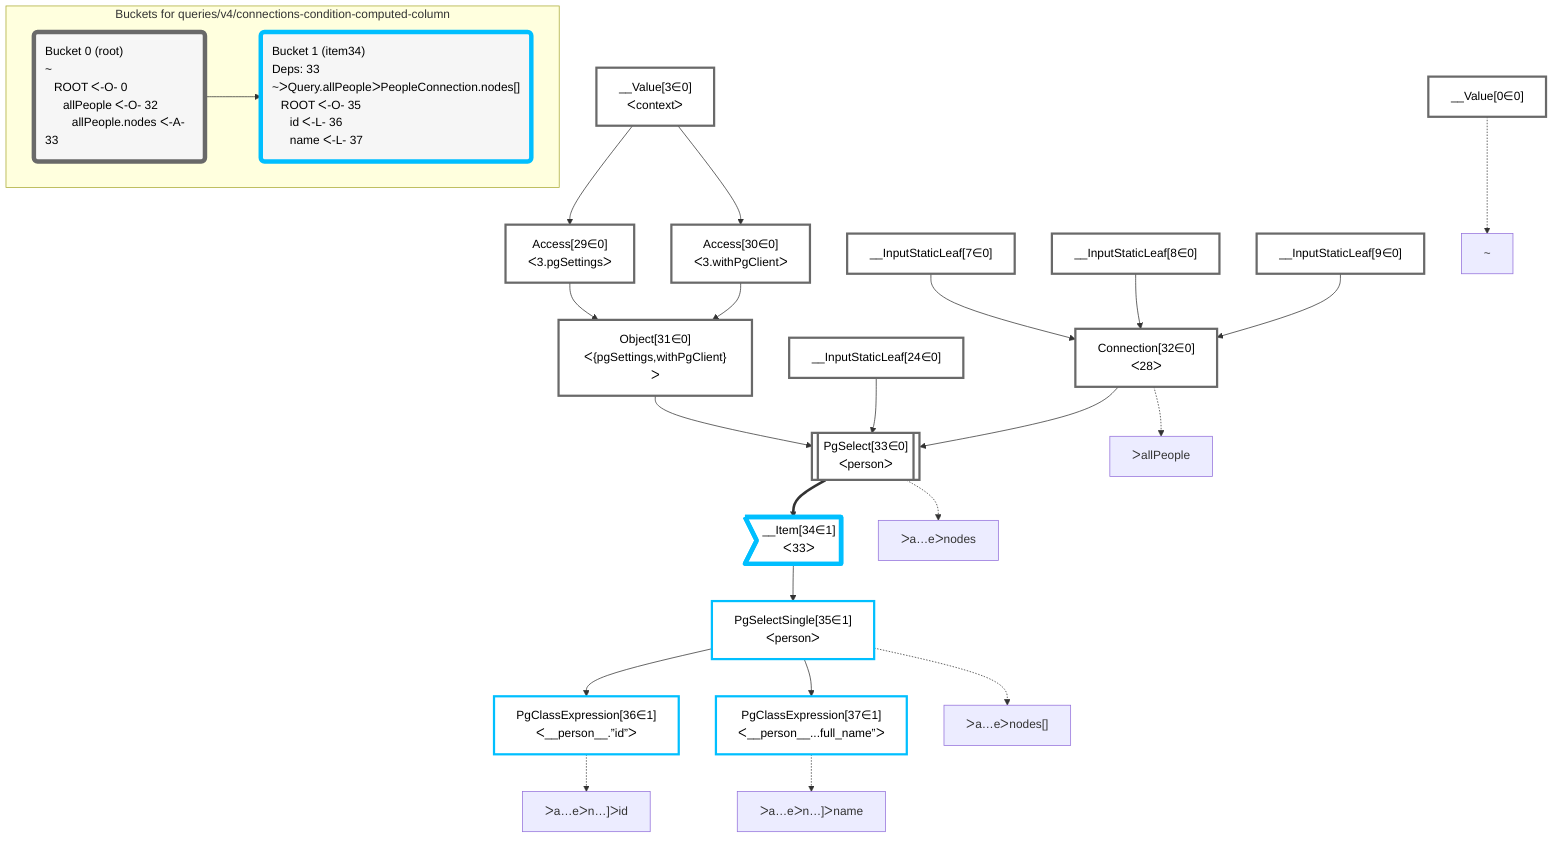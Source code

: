 graph TD
    classDef path fill:#eee,stroke:#000,color:#000
    classDef plan fill:#fff,stroke-width:3px,color:#000
    classDef itemplan fill:#fff,stroke-width:6px,color:#000
    classDef sideeffectplan fill:#f00,stroke-width:6px,color:#000
    classDef bucket fill:#f6f6f6,color:#000,stroke-width:6px,text-align:left


    %% define plans
    __Value0["__Value[0∈0]"]:::plan
    __Value3["__Value[3∈0]<br />ᐸcontextᐳ"]:::plan
    __InputStaticLeaf7["__InputStaticLeaf[7∈0]"]:::plan
    __InputStaticLeaf8["__InputStaticLeaf[8∈0]"]:::plan
    __InputStaticLeaf9["__InputStaticLeaf[9∈0]"]:::plan
    __InputStaticLeaf24["__InputStaticLeaf[24∈0]"]:::plan
    Access29["Access[29∈0]<br />ᐸ3.pgSettingsᐳ"]:::plan
    Access30["Access[30∈0]<br />ᐸ3.withPgClientᐳ"]:::plan
    Object31["Object[31∈0]<br />ᐸ{pgSettings,withPgClient}ᐳ"]:::plan
    Connection32["Connection[32∈0]<br />ᐸ28ᐳ"]:::plan
    PgSelect33[["PgSelect[33∈0]<br />ᐸpersonᐳ"]]:::plan
    __Item34>"__Item[34∈1]<br />ᐸ33ᐳ"]:::itemplan
    PgSelectSingle35["PgSelectSingle[35∈1]<br />ᐸpersonᐳ"]:::plan
    PgClassExpression36["PgClassExpression[36∈1]<br />ᐸ__person__.”id”ᐳ"]:::plan
    PgClassExpression37["PgClassExpression[37∈1]<br />ᐸ__person__...full_name”ᐳ"]:::plan

    %% plan dependencies
    __Value3 --> Access29
    __Value3 --> Access30
    Access29 & Access30 --> Object31
    __InputStaticLeaf7 & __InputStaticLeaf8 & __InputStaticLeaf9 --> Connection32
    Object31 & __InputStaticLeaf24 & Connection32 --> PgSelect33
    PgSelect33 ==> __Item34
    __Item34 --> PgSelectSingle35
    PgSelectSingle35 --> PgClassExpression36
    PgSelectSingle35 --> PgClassExpression37

    %% plan-to-path relationships
    P0["~"]
    __Value0 -.-> P0
    P32["ᐳallPeople"]
    Connection32 -.-> P32
    P33["ᐳa…eᐳnodes"]
    PgSelect33 -.-> P33
    P35["ᐳa…eᐳnodes[]"]
    PgSelectSingle35 -.-> P35
    P36["ᐳa…eᐳn…]ᐳid"]
    PgClassExpression36 -.-> P36
    P37["ᐳa…eᐳn…]ᐳname"]
    PgClassExpression37 -.-> P37

    subgraph "Buckets for queries/v4/connections-condition-computed-column"
    Bucket0("Bucket 0 (root)<br />~<br />⠀ROOT ᐸ-O- 0<br />⠀⠀allPeople ᐸ-O- 32<br />⠀⠀⠀allPeople.nodes ᐸ-A- 33"):::bucket
    classDef bucket0 stroke:#696969
    class Bucket0,__Value0,__Value3,__InputStaticLeaf7,__InputStaticLeaf8,__InputStaticLeaf9,__InputStaticLeaf24,Access29,Access30,Object31,Connection32,PgSelect33 bucket0
    Bucket1("Bucket 1 (item34)<br />Deps: 33<br />~ᐳQuery.allPeopleᐳPeopleConnection.nodes[]<br />⠀ROOT ᐸ-O- 35<br />⠀⠀id ᐸ-L- 36<br />⠀⠀name ᐸ-L- 37"):::bucket
    classDef bucket1 stroke:#00bfff
    class Bucket1,__Item34,PgSelectSingle35,PgClassExpression36,PgClassExpression37 bucket1
    Bucket0 --> Bucket1
    end
